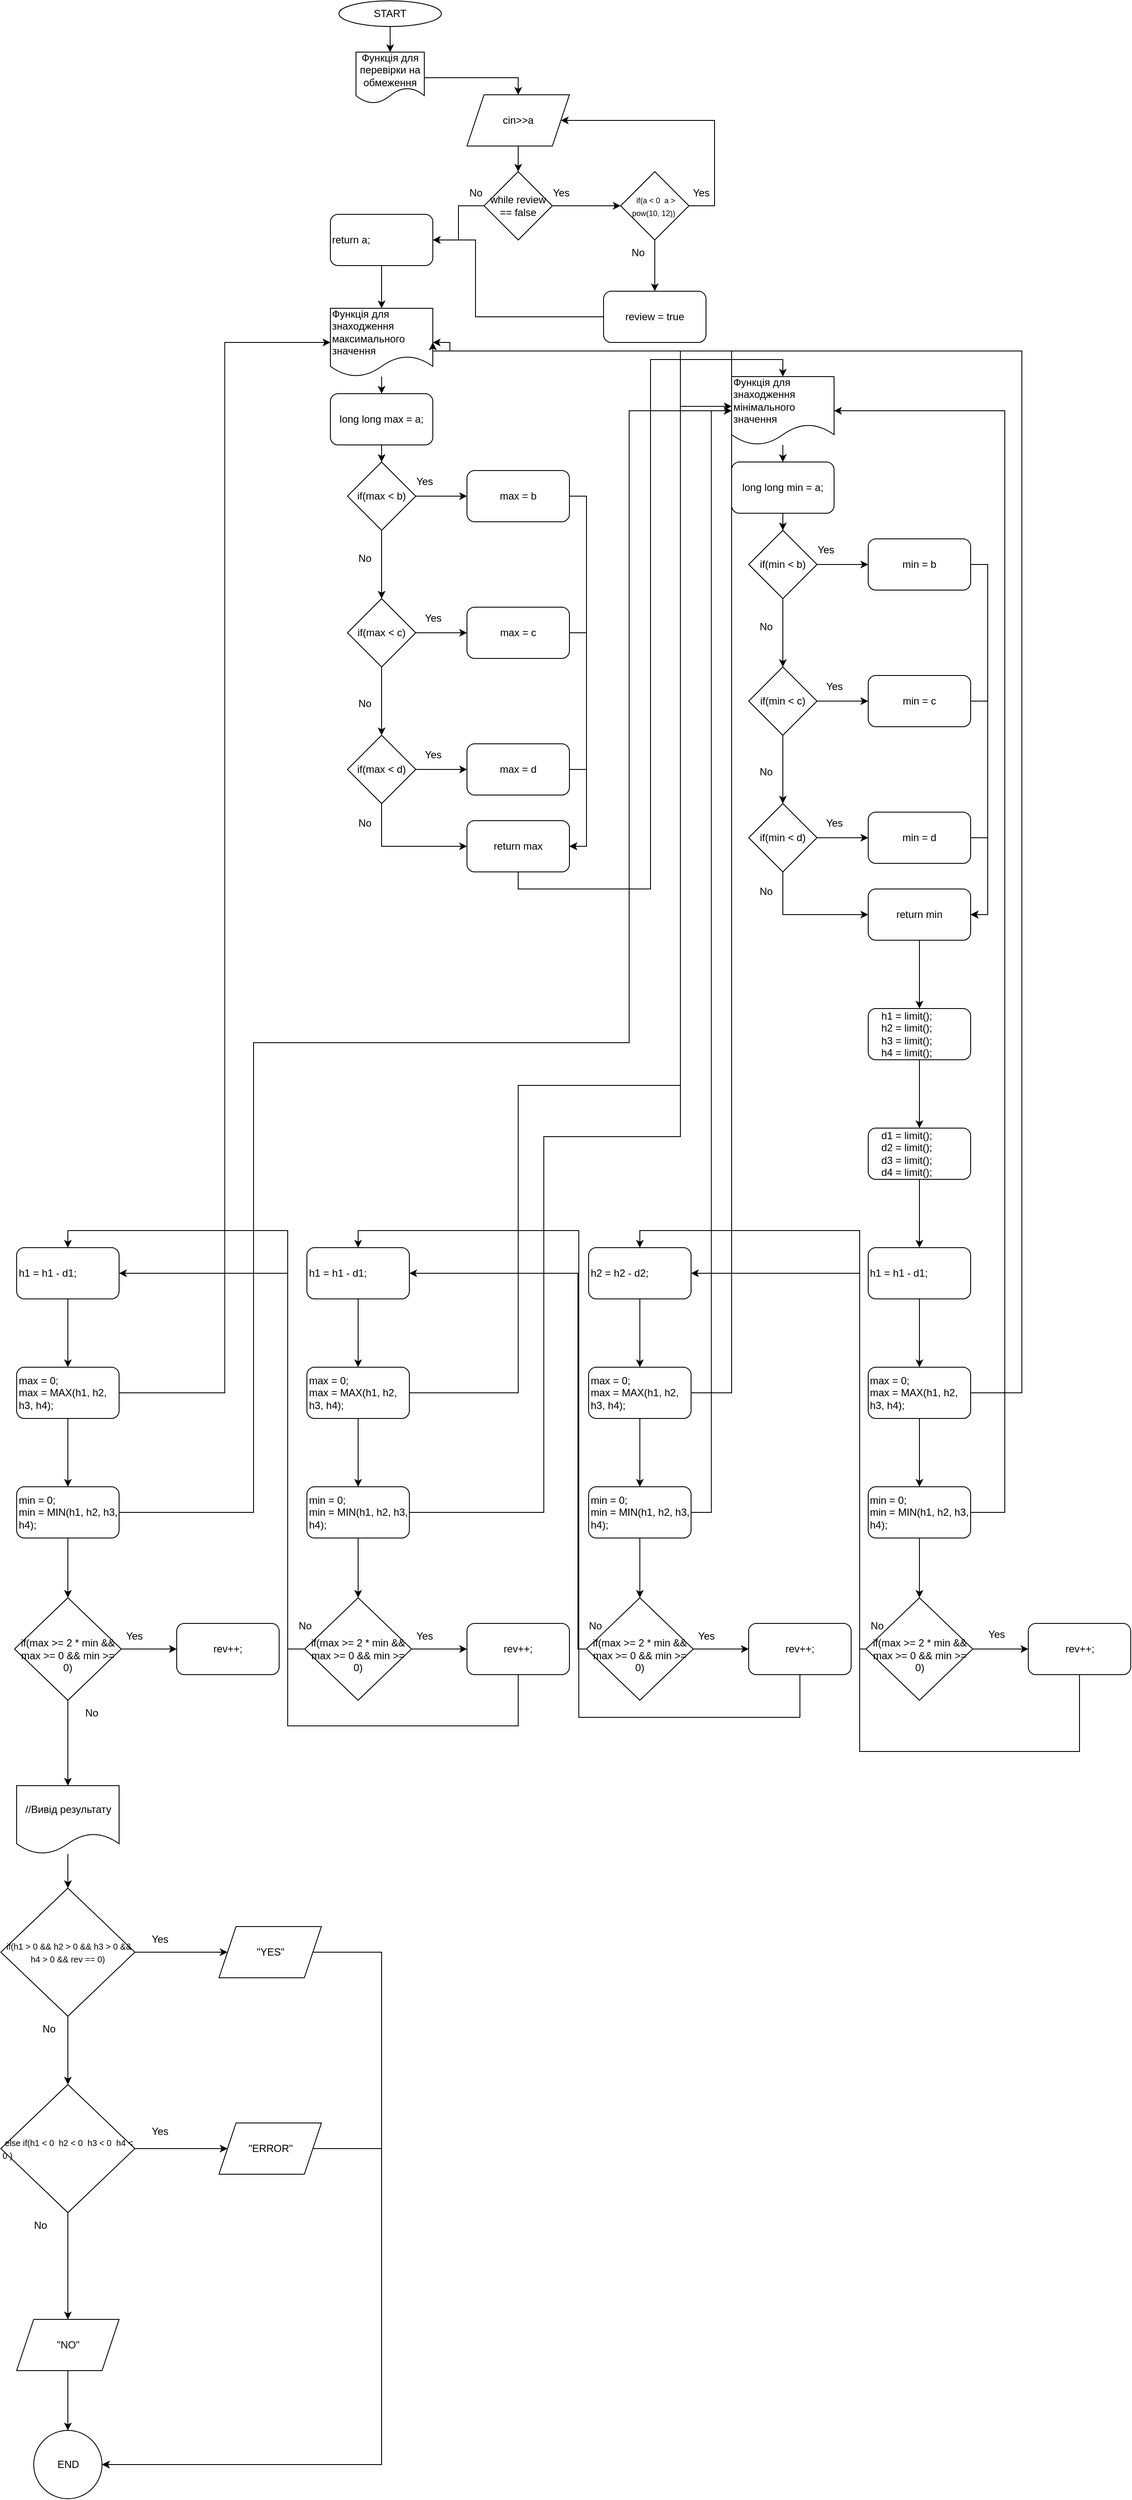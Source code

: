 <mxfile version="21.7.5" type="device">
  <diagram name="Сторінка-1" id="x9ryAGTy5Ypn6xUOGwTb">
    <mxGraphModel dx="6007" dy="3510" grid="1" gridSize="10" guides="1" tooltips="1" connect="1" arrows="1" fold="1" page="1" pageScale="1" pageWidth="827" pageHeight="1169" math="0" shadow="0">
      <root>
        <mxCell id="0" />
        <mxCell id="1" parent="0" />
        <mxCell id="j6avo99_GeEPQDbgzxfV-6" style="edgeStyle=orthogonalEdgeStyle;rounded=0;orthogonalLoop=1;jettySize=auto;html=1;entryX=0.5;entryY=0;entryDx=0;entryDy=0;" edge="1" parent="1" source="otlySmAWUqNw8j0jRBpg-2" target="j6avo99_GeEPQDbgzxfV-5">
          <mxGeometry relative="1" as="geometry" />
        </mxCell>
        <mxCell id="otlySmAWUqNw8j0jRBpg-2" value="START" style="ellipse;whiteSpace=wrap;html=1;" parent="1" vertex="1">
          <mxGeometry x="10" y="20" width="120" height="30" as="geometry" />
        </mxCell>
        <mxCell id="j6avo99_GeEPQDbgzxfV-21" style="edgeStyle=orthogonalEdgeStyle;rounded=0;orthogonalLoop=1;jettySize=auto;html=1;entryX=0.5;entryY=0;entryDx=0;entryDy=0;" edge="1" parent="1" source="j6avo99_GeEPQDbgzxfV-2" target="j6avo99_GeEPQDbgzxfV-14">
          <mxGeometry relative="1" as="geometry" />
        </mxCell>
        <mxCell id="j6avo99_GeEPQDbgzxfV-2" value="cin&amp;gt;&amp;gt;a" style="shape=parallelogram;perimeter=parallelogramPerimeter;whiteSpace=wrap;html=1;fixedSize=1;" vertex="1" parent="1">
          <mxGeometry x="160" y="130" width="120" height="60" as="geometry" />
        </mxCell>
        <mxCell id="j6avo99_GeEPQDbgzxfV-7" style="edgeStyle=orthogonalEdgeStyle;rounded=0;orthogonalLoop=1;jettySize=auto;html=1;entryX=0.5;entryY=0;entryDx=0;entryDy=0;" edge="1" parent="1" source="j6avo99_GeEPQDbgzxfV-5" target="j6avo99_GeEPQDbgzxfV-2">
          <mxGeometry relative="1" as="geometry" />
        </mxCell>
        <mxCell id="j6avo99_GeEPQDbgzxfV-5" value="Функція для перевірки на обмеження" style="shape=document;whiteSpace=wrap;html=1;boundedLbl=1;" vertex="1" parent="1">
          <mxGeometry x="30" y="80" width="80" height="60" as="geometry" />
        </mxCell>
        <mxCell id="j6avo99_GeEPQDbgzxfV-13" value="" style="edgeStyle=orthogonalEdgeStyle;rounded=0;orthogonalLoop=1;jettySize=auto;html=1;" edge="1" parent="1" source="j6avo99_GeEPQDbgzxfV-10" target="j6avo99_GeEPQDbgzxfV-12">
          <mxGeometry relative="1" as="geometry" />
        </mxCell>
        <mxCell id="j6avo99_GeEPQDbgzxfV-10" value="return a;" style="whiteSpace=wrap;html=1;align=left;rounded=1;" vertex="1" parent="1">
          <mxGeometry y="270" width="120" height="60" as="geometry" />
        </mxCell>
        <mxCell id="j6avo99_GeEPQDbgzxfV-32" style="edgeStyle=orthogonalEdgeStyle;rounded=0;orthogonalLoop=1;jettySize=auto;html=1;entryX=0.5;entryY=0;entryDx=0;entryDy=0;" edge="1" parent="1" source="j6avo99_GeEPQDbgzxfV-12">
          <mxGeometry relative="1" as="geometry">
            <mxPoint x="60.0" y="480" as="targetPoint" />
          </mxGeometry>
        </mxCell>
        <mxCell id="j6avo99_GeEPQDbgzxfV-12" value="Функція для знаходження максимального значення" style="shape=document;whiteSpace=wrap;html=1;boundedLbl=1;align=left;rounded=1;" vertex="1" parent="1">
          <mxGeometry y="380" width="120" height="80" as="geometry" />
        </mxCell>
        <mxCell id="j6avo99_GeEPQDbgzxfV-16" value="" style="edgeStyle=orthogonalEdgeStyle;rounded=0;orthogonalLoop=1;jettySize=auto;html=1;" edge="1" parent="1" source="j6avo99_GeEPQDbgzxfV-14" target="j6avo99_GeEPQDbgzxfV-15">
          <mxGeometry relative="1" as="geometry" />
        </mxCell>
        <mxCell id="j6avo99_GeEPQDbgzxfV-24" style="edgeStyle=orthogonalEdgeStyle;rounded=0;orthogonalLoop=1;jettySize=auto;html=1;entryX=1;entryY=0.5;entryDx=0;entryDy=0;" edge="1" parent="1" source="j6avo99_GeEPQDbgzxfV-14" target="j6avo99_GeEPQDbgzxfV-10">
          <mxGeometry relative="1" as="geometry" />
        </mxCell>
        <mxCell id="j6avo99_GeEPQDbgzxfV-14" value="while review == false" style="rhombus;whiteSpace=wrap;html=1;" vertex="1" parent="1">
          <mxGeometry x="180" y="220" width="80" height="80" as="geometry" />
        </mxCell>
        <mxCell id="j6avo99_GeEPQDbgzxfV-20" style="edgeStyle=orthogonalEdgeStyle;rounded=0;orthogonalLoop=1;jettySize=auto;html=1;entryX=1;entryY=0.5;entryDx=0;entryDy=0;" edge="1" parent="1" source="j6avo99_GeEPQDbgzxfV-15" target="j6avo99_GeEPQDbgzxfV-2">
          <mxGeometry relative="1" as="geometry">
            <Array as="points">
              <mxPoint x="450" y="260" />
              <mxPoint x="450" y="160" />
            </Array>
          </mxGeometry>
        </mxCell>
        <mxCell id="j6avo99_GeEPQDbgzxfV-23" value="" style="edgeStyle=orthogonalEdgeStyle;rounded=0;orthogonalLoop=1;jettySize=auto;html=1;" edge="1" parent="1" source="j6avo99_GeEPQDbgzxfV-15" target="j6avo99_GeEPQDbgzxfV-22">
          <mxGeometry relative="1" as="geometry" />
        </mxCell>
        <mxCell id="j6avo99_GeEPQDbgzxfV-15" value="&lt;font style=&quot;font-size: 9px;&quot;&gt;&amp;nbsp;if(a &amp;lt; 0&amp;nbsp; a &amp;gt; pow(10, 12))&amp;nbsp;&lt;/font&gt;" style="rhombus;whiteSpace=wrap;html=1;" vertex="1" parent="1">
          <mxGeometry x="340" y="220" width="80" height="80" as="geometry" />
        </mxCell>
        <mxCell id="j6avo99_GeEPQDbgzxfV-88" style="edgeStyle=orthogonalEdgeStyle;rounded=0;orthogonalLoop=1;jettySize=auto;html=1;entryX=1;entryY=0.5;entryDx=0;entryDy=0;" edge="1" parent="1" source="j6avo99_GeEPQDbgzxfV-22" target="j6avo99_GeEPQDbgzxfV-10">
          <mxGeometry relative="1" as="geometry">
            <Array as="points">
              <mxPoint x="170" y="390" />
              <mxPoint x="170" y="300" />
            </Array>
          </mxGeometry>
        </mxCell>
        <mxCell id="j6avo99_GeEPQDbgzxfV-22" value="review = true" style="rounded=1;whiteSpace=wrap;html=1;" vertex="1" parent="1">
          <mxGeometry x="320" y="360" width="120" height="60" as="geometry" />
        </mxCell>
        <mxCell id="j6avo99_GeEPQDbgzxfV-25" value="Yes&lt;br&gt;" style="text;html=1;align=center;verticalAlign=middle;resizable=0;points=[];autosize=1;strokeColor=none;fillColor=none;" vertex="1" parent="1">
          <mxGeometry x="250" y="230" width="40" height="30" as="geometry" />
        </mxCell>
        <mxCell id="j6avo99_GeEPQDbgzxfV-26" value="Yes" style="text;html=1;align=center;verticalAlign=middle;resizable=0;points=[];autosize=1;strokeColor=none;fillColor=none;" vertex="1" parent="1">
          <mxGeometry x="414" y="230" width="40" height="30" as="geometry" />
        </mxCell>
        <mxCell id="j6avo99_GeEPQDbgzxfV-27" value="No" style="text;html=1;align=center;verticalAlign=middle;resizable=0;points=[];autosize=1;strokeColor=none;fillColor=none;" vertex="1" parent="1">
          <mxGeometry x="150" y="230" width="40" height="30" as="geometry" />
        </mxCell>
        <mxCell id="j6avo99_GeEPQDbgzxfV-28" value="No" style="text;html=1;align=center;verticalAlign=middle;resizable=0;points=[];autosize=1;strokeColor=none;fillColor=none;" vertex="1" parent="1">
          <mxGeometry x="340" y="300" width="40" height="30" as="geometry" />
        </mxCell>
        <mxCell id="j6avo99_GeEPQDbgzxfV-35" value="" style="edgeStyle=orthogonalEdgeStyle;rounded=0;orthogonalLoop=1;jettySize=auto;html=1;" edge="1" parent="1" source="j6avo99_GeEPQDbgzxfV-33" target="j6avo99_GeEPQDbgzxfV-34">
          <mxGeometry relative="1" as="geometry" />
        </mxCell>
        <mxCell id="j6avo99_GeEPQDbgzxfV-33" value="long long max = a;" style="rounded=1;whiteSpace=wrap;html=1;" vertex="1" parent="1">
          <mxGeometry y="480" width="120" height="60" as="geometry" />
        </mxCell>
        <mxCell id="j6avo99_GeEPQDbgzxfV-37" value="" style="edgeStyle=orthogonalEdgeStyle;rounded=0;orthogonalLoop=1;jettySize=auto;html=1;" edge="1" parent="1" source="j6avo99_GeEPQDbgzxfV-34" target="j6avo99_GeEPQDbgzxfV-36">
          <mxGeometry relative="1" as="geometry" />
        </mxCell>
        <mxCell id="j6avo99_GeEPQDbgzxfV-40" value="" style="edgeStyle=orthogonalEdgeStyle;rounded=0;orthogonalLoop=1;jettySize=auto;html=1;" edge="1" parent="1" source="j6avo99_GeEPQDbgzxfV-34" target="j6avo99_GeEPQDbgzxfV-39">
          <mxGeometry relative="1" as="geometry" />
        </mxCell>
        <mxCell id="j6avo99_GeEPQDbgzxfV-34" value="if(max &amp;lt; b)" style="rhombus;whiteSpace=wrap;html=1;" vertex="1" parent="1">
          <mxGeometry x="20" y="560" width="80" height="80" as="geometry" />
        </mxCell>
        <mxCell id="j6avo99_GeEPQDbgzxfV-48" style="edgeStyle=orthogonalEdgeStyle;rounded=0;orthogonalLoop=1;jettySize=auto;html=1;entryX=1;entryY=0.5;entryDx=0;entryDy=0;" edge="1" parent="1" source="j6avo99_GeEPQDbgzxfV-36" target="j6avo99_GeEPQDbgzxfV-47">
          <mxGeometry relative="1" as="geometry">
            <Array as="points">
              <mxPoint x="300" y="600" />
              <mxPoint x="300" y="1010" />
            </Array>
          </mxGeometry>
        </mxCell>
        <mxCell id="j6avo99_GeEPQDbgzxfV-36" value="max = b" style="rounded=1;whiteSpace=wrap;html=1;" vertex="1" parent="1">
          <mxGeometry x="160" y="570" width="120" height="60" as="geometry" />
        </mxCell>
        <mxCell id="j6avo99_GeEPQDbgzxfV-38" value="Yes" style="text;html=1;align=center;verticalAlign=middle;resizable=0;points=[];autosize=1;strokeColor=none;fillColor=none;" vertex="1" parent="1">
          <mxGeometry x="90" y="568" width="40" height="30" as="geometry" />
        </mxCell>
        <mxCell id="j6avo99_GeEPQDbgzxfV-42" value="" style="edgeStyle=orthogonalEdgeStyle;rounded=0;orthogonalLoop=1;jettySize=auto;html=1;" edge="1" parent="1" source="j6avo99_GeEPQDbgzxfV-39" target="j6avo99_GeEPQDbgzxfV-41">
          <mxGeometry relative="1" as="geometry" />
        </mxCell>
        <mxCell id="j6avo99_GeEPQDbgzxfV-44" value="" style="edgeStyle=orthogonalEdgeStyle;rounded=0;orthogonalLoop=1;jettySize=auto;html=1;" edge="1" parent="1" source="j6avo99_GeEPQDbgzxfV-39" target="j6avo99_GeEPQDbgzxfV-43">
          <mxGeometry relative="1" as="geometry" />
        </mxCell>
        <mxCell id="j6avo99_GeEPQDbgzxfV-39" value="if(max &amp;lt; c)" style="rhombus;whiteSpace=wrap;html=1;" vertex="1" parent="1">
          <mxGeometry x="20" y="720" width="80" height="80" as="geometry" />
        </mxCell>
        <mxCell id="j6avo99_GeEPQDbgzxfV-50" style="edgeStyle=orthogonalEdgeStyle;rounded=0;orthogonalLoop=1;jettySize=auto;html=1;exitX=1;exitY=0.5;exitDx=0;exitDy=0;entryX=1;entryY=0.5;entryDx=0;entryDy=0;" edge="1" parent="1" source="j6avo99_GeEPQDbgzxfV-41" target="j6avo99_GeEPQDbgzxfV-47">
          <mxGeometry relative="1" as="geometry" />
        </mxCell>
        <mxCell id="j6avo99_GeEPQDbgzxfV-41" value="max = c" style="rounded=1;whiteSpace=wrap;html=1;" vertex="1" parent="1">
          <mxGeometry x="160" y="730" width="120" height="60" as="geometry" />
        </mxCell>
        <mxCell id="j6avo99_GeEPQDbgzxfV-46" value="" style="edgeStyle=orthogonalEdgeStyle;rounded=0;orthogonalLoop=1;jettySize=auto;html=1;" edge="1" parent="1" source="j6avo99_GeEPQDbgzxfV-43" target="j6avo99_GeEPQDbgzxfV-45">
          <mxGeometry relative="1" as="geometry" />
        </mxCell>
        <mxCell id="j6avo99_GeEPQDbgzxfV-53" style="edgeStyle=orthogonalEdgeStyle;rounded=0;orthogonalLoop=1;jettySize=auto;html=1;entryX=0;entryY=0.5;entryDx=0;entryDy=0;" edge="1" parent="1" source="j6avo99_GeEPQDbgzxfV-43" target="j6avo99_GeEPQDbgzxfV-47">
          <mxGeometry relative="1" as="geometry">
            <Array as="points">
              <mxPoint x="60" y="1010" />
            </Array>
          </mxGeometry>
        </mxCell>
        <mxCell id="j6avo99_GeEPQDbgzxfV-43" value="if(max &amp;lt; d)" style="rhombus;whiteSpace=wrap;html=1;" vertex="1" parent="1">
          <mxGeometry x="20" y="880" width="80" height="80" as="geometry" />
        </mxCell>
        <mxCell id="j6avo99_GeEPQDbgzxfV-52" style="edgeStyle=orthogonalEdgeStyle;rounded=0;orthogonalLoop=1;jettySize=auto;html=1;exitX=1;exitY=0.5;exitDx=0;exitDy=0;entryX=1;entryY=0.5;entryDx=0;entryDy=0;" edge="1" parent="1" source="j6avo99_GeEPQDbgzxfV-45" target="j6avo99_GeEPQDbgzxfV-47">
          <mxGeometry relative="1" as="geometry" />
        </mxCell>
        <mxCell id="j6avo99_GeEPQDbgzxfV-45" value="max = d" style="rounded=1;whiteSpace=wrap;html=1;" vertex="1" parent="1">
          <mxGeometry x="160" y="890" width="120" height="60" as="geometry" />
        </mxCell>
        <mxCell id="j6avo99_GeEPQDbgzxfV-87" style="edgeStyle=orthogonalEdgeStyle;rounded=0;orthogonalLoop=1;jettySize=auto;html=1;exitX=0.5;exitY=1;exitDx=0;exitDy=0;entryX=0.5;entryY=0;entryDx=0;entryDy=0;" edge="1" parent="1" source="j6avo99_GeEPQDbgzxfV-47" target="j6avo99_GeEPQDbgzxfV-62">
          <mxGeometry relative="1" as="geometry" />
        </mxCell>
        <mxCell id="j6avo99_GeEPQDbgzxfV-47" value="return max" style="rounded=1;whiteSpace=wrap;html=1;" vertex="1" parent="1">
          <mxGeometry x="160" y="980" width="120" height="60" as="geometry" />
        </mxCell>
        <mxCell id="j6avo99_GeEPQDbgzxfV-54" value="Yes" style="text;html=1;align=center;verticalAlign=middle;resizable=0;points=[];autosize=1;strokeColor=none;fillColor=none;" vertex="1" parent="1">
          <mxGeometry x="100" y="728" width="40" height="30" as="geometry" />
        </mxCell>
        <mxCell id="j6avo99_GeEPQDbgzxfV-55" value="No" style="text;html=1;align=center;verticalAlign=middle;resizable=0;points=[];autosize=1;strokeColor=none;fillColor=none;" vertex="1" parent="1">
          <mxGeometry x="20" y="658" width="40" height="30" as="geometry" />
        </mxCell>
        <mxCell id="j6avo99_GeEPQDbgzxfV-56" value="No" style="text;html=1;align=center;verticalAlign=middle;resizable=0;points=[];autosize=1;strokeColor=none;fillColor=none;" vertex="1" parent="1">
          <mxGeometry x="20" y="828" width="40" height="30" as="geometry" />
        </mxCell>
        <mxCell id="j6avo99_GeEPQDbgzxfV-57" value="Yes" style="text;html=1;align=center;verticalAlign=middle;resizable=0;points=[];autosize=1;strokeColor=none;fillColor=none;" vertex="1" parent="1">
          <mxGeometry x="100" y="888" width="40" height="30" as="geometry" />
        </mxCell>
        <mxCell id="j6avo99_GeEPQDbgzxfV-58" value="No" style="text;html=1;align=center;verticalAlign=middle;resizable=0;points=[];autosize=1;strokeColor=none;fillColor=none;" vertex="1" parent="1">
          <mxGeometry x="20" y="968" width="40" height="30" as="geometry" />
        </mxCell>
        <mxCell id="j6avo99_GeEPQDbgzxfV-61" style="edgeStyle=orthogonalEdgeStyle;rounded=0;orthogonalLoop=1;jettySize=auto;html=1;entryX=0.5;entryY=0;entryDx=0;entryDy=0;" edge="1" parent="1" source="j6avo99_GeEPQDbgzxfV-62">
          <mxGeometry relative="1" as="geometry">
            <mxPoint x="530.0" y="560" as="targetPoint" />
          </mxGeometry>
        </mxCell>
        <mxCell id="j6avo99_GeEPQDbgzxfV-62" value="Функція для знаходження мінімального значення" style="shape=document;whiteSpace=wrap;html=1;boundedLbl=1;align=left;rounded=1;" vertex="1" parent="1">
          <mxGeometry x="470" y="460" width="120" height="80" as="geometry" />
        </mxCell>
        <mxCell id="j6avo99_GeEPQDbgzxfV-63" value="" style="edgeStyle=orthogonalEdgeStyle;rounded=0;orthogonalLoop=1;jettySize=auto;html=1;" edge="1" parent="1" source="j6avo99_GeEPQDbgzxfV-64" target="j6avo99_GeEPQDbgzxfV-67">
          <mxGeometry relative="1" as="geometry" />
        </mxCell>
        <mxCell id="j6avo99_GeEPQDbgzxfV-64" value="long long min = a;" style="rounded=1;whiteSpace=wrap;html=1;" vertex="1" parent="1">
          <mxGeometry x="470" y="560" width="120" height="60" as="geometry" />
        </mxCell>
        <mxCell id="j6avo99_GeEPQDbgzxfV-65" value="" style="edgeStyle=orthogonalEdgeStyle;rounded=0;orthogonalLoop=1;jettySize=auto;html=1;" edge="1" parent="1" source="j6avo99_GeEPQDbgzxfV-67" target="j6avo99_GeEPQDbgzxfV-69">
          <mxGeometry relative="1" as="geometry" />
        </mxCell>
        <mxCell id="j6avo99_GeEPQDbgzxfV-66" value="" style="edgeStyle=orthogonalEdgeStyle;rounded=0;orthogonalLoop=1;jettySize=auto;html=1;" edge="1" parent="1" source="j6avo99_GeEPQDbgzxfV-67" target="j6avo99_GeEPQDbgzxfV-73">
          <mxGeometry relative="1" as="geometry" />
        </mxCell>
        <mxCell id="j6avo99_GeEPQDbgzxfV-67" value="if(min &amp;lt; b)" style="rhombus;whiteSpace=wrap;html=1;" vertex="1" parent="1">
          <mxGeometry x="490" y="640" width="80" height="80" as="geometry" />
        </mxCell>
        <mxCell id="j6avo99_GeEPQDbgzxfV-68" style="edgeStyle=orthogonalEdgeStyle;rounded=0;orthogonalLoop=1;jettySize=auto;html=1;entryX=1;entryY=0.5;entryDx=0;entryDy=0;" edge="1" parent="1" source="j6avo99_GeEPQDbgzxfV-69" target="j6avo99_GeEPQDbgzxfV-81">
          <mxGeometry relative="1" as="geometry">
            <Array as="points">
              <mxPoint x="770" y="680" />
              <mxPoint x="770" y="1090" />
            </Array>
          </mxGeometry>
        </mxCell>
        <mxCell id="j6avo99_GeEPQDbgzxfV-69" value="min = b" style="rounded=1;whiteSpace=wrap;html=1;" vertex="1" parent="1">
          <mxGeometry x="630" y="650" width="120" height="60" as="geometry" />
        </mxCell>
        <mxCell id="j6avo99_GeEPQDbgzxfV-70" value="Yes" style="text;html=1;align=center;verticalAlign=middle;resizable=0;points=[];autosize=1;strokeColor=none;fillColor=none;" vertex="1" parent="1">
          <mxGeometry x="560" y="648" width="40" height="30" as="geometry" />
        </mxCell>
        <mxCell id="j6avo99_GeEPQDbgzxfV-71" value="" style="edgeStyle=orthogonalEdgeStyle;rounded=0;orthogonalLoop=1;jettySize=auto;html=1;" edge="1" parent="1" source="j6avo99_GeEPQDbgzxfV-73" target="j6avo99_GeEPQDbgzxfV-75">
          <mxGeometry relative="1" as="geometry" />
        </mxCell>
        <mxCell id="j6avo99_GeEPQDbgzxfV-72" value="" style="edgeStyle=orthogonalEdgeStyle;rounded=0;orthogonalLoop=1;jettySize=auto;html=1;" edge="1" parent="1" source="j6avo99_GeEPQDbgzxfV-73" target="j6avo99_GeEPQDbgzxfV-78">
          <mxGeometry relative="1" as="geometry" />
        </mxCell>
        <mxCell id="j6avo99_GeEPQDbgzxfV-73" value="if(min &amp;lt; c)" style="rhombus;whiteSpace=wrap;html=1;" vertex="1" parent="1">
          <mxGeometry x="490" y="800" width="80" height="80" as="geometry" />
        </mxCell>
        <mxCell id="j6avo99_GeEPQDbgzxfV-74" style="edgeStyle=orthogonalEdgeStyle;rounded=0;orthogonalLoop=1;jettySize=auto;html=1;exitX=1;exitY=0.5;exitDx=0;exitDy=0;entryX=1;entryY=0.5;entryDx=0;entryDy=0;" edge="1" parent="1" source="j6avo99_GeEPQDbgzxfV-75" target="j6avo99_GeEPQDbgzxfV-81">
          <mxGeometry relative="1" as="geometry" />
        </mxCell>
        <mxCell id="j6avo99_GeEPQDbgzxfV-75" value="min = c" style="rounded=1;whiteSpace=wrap;html=1;" vertex="1" parent="1">
          <mxGeometry x="630" y="810" width="120" height="60" as="geometry" />
        </mxCell>
        <mxCell id="j6avo99_GeEPQDbgzxfV-76" value="" style="edgeStyle=orthogonalEdgeStyle;rounded=0;orthogonalLoop=1;jettySize=auto;html=1;" edge="1" parent="1" source="j6avo99_GeEPQDbgzxfV-78" target="j6avo99_GeEPQDbgzxfV-80">
          <mxGeometry relative="1" as="geometry" />
        </mxCell>
        <mxCell id="j6avo99_GeEPQDbgzxfV-77" style="edgeStyle=orthogonalEdgeStyle;rounded=0;orthogonalLoop=1;jettySize=auto;html=1;entryX=0;entryY=0.5;entryDx=0;entryDy=0;" edge="1" parent="1" source="j6avo99_GeEPQDbgzxfV-78" target="j6avo99_GeEPQDbgzxfV-81">
          <mxGeometry relative="1" as="geometry">
            <Array as="points">
              <mxPoint x="530" y="1090" />
            </Array>
          </mxGeometry>
        </mxCell>
        <mxCell id="j6avo99_GeEPQDbgzxfV-78" value="if(min &amp;lt; d)" style="rhombus;whiteSpace=wrap;html=1;" vertex="1" parent="1">
          <mxGeometry x="490" y="960" width="80" height="80" as="geometry" />
        </mxCell>
        <mxCell id="j6avo99_GeEPQDbgzxfV-79" style="edgeStyle=orthogonalEdgeStyle;rounded=0;orthogonalLoop=1;jettySize=auto;html=1;exitX=1;exitY=0.5;exitDx=0;exitDy=0;entryX=1;entryY=0.5;entryDx=0;entryDy=0;" edge="1" parent="1" source="j6avo99_GeEPQDbgzxfV-80" target="j6avo99_GeEPQDbgzxfV-81">
          <mxGeometry relative="1" as="geometry" />
        </mxCell>
        <mxCell id="j6avo99_GeEPQDbgzxfV-80" value="min = d" style="rounded=1;whiteSpace=wrap;html=1;" vertex="1" parent="1">
          <mxGeometry x="630" y="970" width="120" height="60" as="geometry" />
        </mxCell>
        <mxCell id="j6avo99_GeEPQDbgzxfV-90" value="" style="edgeStyle=orthogonalEdgeStyle;rounded=0;orthogonalLoop=1;jettySize=auto;html=1;" edge="1" parent="1" source="j6avo99_GeEPQDbgzxfV-81" target="j6avo99_GeEPQDbgzxfV-89">
          <mxGeometry relative="1" as="geometry" />
        </mxCell>
        <mxCell id="j6avo99_GeEPQDbgzxfV-81" value="return min" style="rounded=1;whiteSpace=wrap;html=1;" vertex="1" parent="1">
          <mxGeometry x="630" y="1060" width="120" height="60" as="geometry" />
        </mxCell>
        <mxCell id="j6avo99_GeEPQDbgzxfV-82" value="Yes" style="text;html=1;align=center;verticalAlign=middle;resizable=0;points=[];autosize=1;strokeColor=none;fillColor=none;" vertex="1" parent="1">
          <mxGeometry x="570" y="808" width="40" height="30" as="geometry" />
        </mxCell>
        <mxCell id="j6avo99_GeEPQDbgzxfV-83" value="No" style="text;html=1;align=center;verticalAlign=middle;resizable=0;points=[];autosize=1;strokeColor=none;fillColor=none;" vertex="1" parent="1">
          <mxGeometry x="490" y="738" width="40" height="30" as="geometry" />
        </mxCell>
        <mxCell id="j6avo99_GeEPQDbgzxfV-84" value="No" style="text;html=1;align=center;verticalAlign=middle;resizable=0;points=[];autosize=1;strokeColor=none;fillColor=none;" vertex="1" parent="1">
          <mxGeometry x="490" y="908" width="40" height="30" as="geometry" />
        </mxCell>
        <mxCell id="j6avo99_GeEPQDbgzxfV-85" value="Yes" style="text;html=1;align=center;verticalAlign=middle;resizable=0;points=[];autosize=1;strokeColor=none;fillColor=none;" vertex="1" parent="1">
          <mxGeometry x="570" y="968" width="40" height="30" as="geometry" />
        </mxCell>
        <mxCell id="j6avo99_GeEPQDbgzxfV-86" value="No" style="text;html=1;align=center;verticalAlign=middle;resizable=0;points=[];autosize=1;strokeColor=none;fillColor=none;" vertex="1" parent="1">
          <mxGeometry x="490" y="1048" width="40" height="30" as="geometry" />
        </mxCell>
        <mxCell id="j6avo99_GeEPQDbgzxfV-92" value="" style="edgeStyle=orthogonalEdgeStyle;rounded=0;orthogonalLoop=1;jettySize=auto;html=1;" edge="1" parent="1" source="j6avo99_GeEPQDbgzxfV-89" target="j6avo99_GeEPQDbgzxfV-91">
          <mxGeometry relative="1" as="geometry" />
        </mxCell>
        <mxCell id="j6avo99_GeEPQDbgzxfV-89" value="&amp;nbsp; &amp;nbsp; h1 = limit();&lt;br&gt;&amp;nbsp; &amp;nbsp; h2 = limit();&lt;br&gt;&amp;nbsp; &amp;nbsp; h3 = limit();&lt;br&gt;&amp;nbsp; &amp;nbsp; h4 = limit();" style="whiteSpace=wrap;html=1;rounded=1;align=left;" vertex="1" parent="1">
          <mxGeometry x="630" y="1200" width="120" height="60" as="geometry" />
        </mxCell>
        <mxCell id="j6avo99_GeEPQDbgzxfV-94" value="" style="edgeStyle=orthogonalEdgeStyle;rounded=0;orthogonalLoop=1;jettySize=auto;html=1;" edge="1" parent="1" source="j6avo99_GeEPQDbgzxfV-91" target="j6avo99_GeEPQDbgzxfV-93">
          <mxGeometry relative="1" as="geometry" />
        </mxCell>
        <mxCell id="j6avo99_GeEPQDbgzxfV-91" value="&amp;nbsp; &amp;nbsp; d1 = limit();&lt;br&gt;&amp;nbsp; &amp;nbsp; d2 = limit();&lt;br&gt;&amp;nbsp; &amp;nbsp; d3 = limit();&lt;br&gt;&amp;nbsp; &amp;nbsp; d4 = limit();" style="whiteSpace=wrap;html=1;align=left;rounded=1;" vertex="1" parent="1">
          <mxGeometry x="630" y="1340" width="120" height="60" as="geometry" />
        </mxCell>
        <mxCell id="j6avo99_GeEPQDbgzxfV-96" value="" style="edgeStyle=orthogonalEdgeStyle;rounded=0;orthogonalLoop=1;jettySize=auto;html=1;" edge="1" parent="1" source="j6avo99_GeEPQDbgzxfV-93" target="j6avo99_GeEPQDbgzxfV-95">
          <mxGeometry relative="1" as="geometry" />
        </mxCell>
        <mxCell id="j6avo99_GeEPQDbgzxfV-93" value="h1 = h1 - d1;" style="whiteSpace=wrap;html=1;align=left;rounded=1;" vertex="1" parent="1">
          <mxGeometry x="630" y="1480" width="120" height="60" as="geometry" />
        </mxCell>
        <mxCell id="j6avo99_GeEPQDbgzxfV-97" style="edgeStyle=orthogonalEdgeStyle;rounded=0;orthogonalLoop=1;jettySize=auto;html=1;entryX=1;entryY=0.5;entryDx=0;entryDy=0;" edge="1" parent="1" source="j6avo99_GeEPQDbgzxfV-95" target="j6avo99_GeEPQDbgzxfV-12">
          <mxGeometry relative="1" as="geometry">
            <Array as="points">
              <mxPoint x="810" y="1650" />
              <mxPoint x="810" y="430" />
              <mxPoint x="140" y="430" />
              <mxPoint x="140" y="420" />
            </Array>
          </mxGeometry>
        </mxCell>
        <mxCell id="j6avo99_GeEPQDbgzxfV-99" value="" style="edgeStyle=orthogonalEdgeStyle;rounded=0;orthogonalLoop=1;jettySize=auto;html=1;" edge="1" parent="1" source="j6avo99_GeEPQDbgzxfV-95" target="j6avo99_GeEPQDbgzxfV-98">
          <mxGeometry relative="1" as="geometry" />
        </mxCell>
        <mxCell id="j6avo99_GeEPQDbgzxfV-95" value="max = 0;&lt;br&gt;max = MAX(h1, h2, h3, h4);" style="whiteSpace=wrap;html=1;align=left;rounded=1;" vertex="1" parent="1">
          <mxGeometry x="630" y="1620" width="120" height="60" as="geometry" />
        </mxCell>
        <mxCell id="j6avo99_GeEPQDbgzxfV-101" style="edgeStyle=orthogonalEdgeStyle;rounded=0;orthogonalLoop=1;jettySize=auto;html=1;exitX=1;exitY=0.5;exitDx=0;exitDy=0;entryX=1;entryY=0.5;entryDx=0;entryDy=0;" edge="1" parent="1" source="j6avo99_GeEPQDbgzxfV-98" target="j6avo99_GeEPQDbgzxfV-62">
          <mxGeometry relative="1" as="geometry">
            <Array as="points">
              <mxPoint x="790" y="1790" />
              <mxPoint x="790" y="500" />
            </Array>
          </mxGeometry>
        </mxCell>
        <mxCell id="j6avo99_GeEPQDbgzxfV-129" value="" style="edgeStyle=orthogonalEdgeStyle;rounded=0;orthogonalLoop=1;jettySize=auto;html=1;" edge="1" parent="1" source="j6avo99_GeEPQDbgzxfV-98">
          <mxGeometry relative="1" as="geometry">
            <mxPoint x="690" y="1890" as="targetPoint" />
          </mxGeometry>
        </mxCell>
        <mxCell id="j6avo99_GeEPQDbgzxfV-98" value="min = 0;&lt;br&gt;min = MIN(h1, h2, h3, h4);" style="whiteSpace=wrap;html=1;align=left;rounded=1;" vertex="1" parent="1">
          <mxGeometry x="630" y="1760" width="120" height="60" as="geometry" />
        </mxCell>
        <mxCell id="j6avo99_GeEPQDbgzxfV-132" value="" style="edgeStyle=orthogonalEdgeStyle;rounded=0;orthogonalLoop=1;jettySize=auto;html=1;" edge="1" parent="1" source="j6avo99_GeEPQDbgzxfV-130" target="j6avo99_GeEPQDbgzxfV-131">
          <mxGeometry relative="1" as="geometry" />
        </mxCell>
        <mxCell id="j6avo99_GeEPQDbgzxfV-161" style="edgeStyle=orthogonalEdgeStyle;rounded=0;orthogonalLoop=1;jettySize=auto;html=1;entryX=1;entryY=0.5;entryDx=0;entryDy=0;" edge="1" parent="1" source="j6avo99_GeEPQDbgzxfV-130" target="j6avo99_GeEPQDbgzxfV-134">
          <mxGeometry relative="1" as="geometry">
            <Array as="points">
              <mxPoint x="620" y="1950" />
              <mxPoint x="620" y="1510" />
            </Array>
          </mxGeometry>
        </mxCell>
        <mxCell id="j6avo99_GeEPQDbgzxfV-130" value="&lt;font style=&quot;font-size: 12px;&quot;&gt;&lt;br&gt;if(max &amp;gt;= 2 * min &amp;amp;&amp;amp; max &amp;gt;= 0 &amp;amp;&amp;amp; min &amp;gt;= 0)&lt;/font&gt;" style="rhombus;whiteSpace=wrap;html=1;align=center;" vertex="1" parent="1">
          <mxGeometry x="627.5" y="1890" width="125" height="120" as="geometry" />
        </mxCell>
        <mxCell id="j6avo99_GeEPQDbgzxfV-160" style="edgeStyle=orthogonalEdgeStyle;rounded=0;orthogonalLoop=1;jettySize=auto;html=1;entryX=0.5;entryY=0;entryDx=0;entryDy=0;" edge="1" parent="1" source="j6avo99_GeEPQDbgzxfV-131" target="j6avo99_GeEPQDbgzxfV-134">
          <mxGeometry relative="1" as="geometry">
            <mxPoint x="877.5" y="2090" as="targetPoint" />
            <Array as="points">
              <mxPoint x="877" y="2070" />
              <mxPoint x="620" y="2070" />
              <mxPoint x="620" y="1460" />
              <mxPoint x="362" y="1460" />
            </Array>
          </mxGeometry>
        </mxCell>
        <mxCell id="j6avo99_GeEPQDbgzxfV-131" value="rev++;" style="rounded=1;whiteSpace=wrap;html=1;" vertex="1" parent="1">
          <mxGeometry x="817.5" y="1920" width="120" height="60" as="geometry" />
        </mxCell>
        <mxCell id="j6avo99_GeEPQDbgzxfV-133" value="" style="edgeStyle=orthogonalEdgeStyle;rounded=0;orthogonalLoop=1;jettySize=auto;html=1;" edge="1" parent="1" source="j6avo99_GeEPQDbgzxfV-134" target="j6avo99_GeEPQDbgzxfV-136">
          <mxGeometry relative="1" as="geometry" />
        </mxCell>
        <mxCell id="j6avo99_GeEPQDbgzxfV-134" value="h2 = h2 - d2;" style="whiteSpace=wrap;html=1;align=left;rounded=1;" vertex="1" parent="1">
          <mxGeometry x="302.5" y="1480" width="120" height="60" as="geometry" />
        </mxCell>
        <mxCell id="j6avo99_GeEPQDbgzxfV-135" value="" style="edgeStyle=orthogonalEdgeStyle;rounded=0;orthogonalLoop=1;jettySize=auto;html=1;" edge="1" parent="1" source="j6avo99_GeEPQDbgzxfV-136" target="j6avo99_GeEPQDbgzxfV-138">
          <mxGeometry relative="1" as="geometry" />
        </mxCell>
        <mxCell id="j6avo99_GeEPQDbgzxfV-166" style="edgeStyle=orthogonalEdgeStyle;rounded=0;orthogonalLoop=1;jettySize=auto;html=1;entryX=1;entryY=0.5;entryDx=0;entryDy=0;" edge="1" parent="1" source="j6avo99_GeEPQDbgzxfV-136" target="j6avo99_GeEPQDbgzxfV-12">
          <mxGeometry relative="1" as="geometry">
            <Array as="points">
              <mxPoint x="470" y="1650" />
              <mxPoint x="470" y="430" />
              <mxPoint x="120" y="430" />
            </Array>
          </mxGeometry>
        </mxCell>
        <mxCell id="j6avo99_GeEPQDbgzxfV-136" value="max = 0;&lt;br&gt;max = MAX(h1, h2, h3, h4);" style="whiteSpace=wrap;html=1;align=left;rounded=1;" vertex="1" parent="1">
          <mxGeometry x="302.5" y="1620" width="120" height="60" as="geometry" />
        </mxCell>
        <mxCell id="j6avo99_GeEPQDbgzxfV-137" value="" style="edgeStyle=orthogonalEdgeStyle;rounded=0;orthogonalLoop=1;jettySize=auto;html=1;" edge="1" parent="1" source="j6avo99_GeEPQDbgzxfV-138">
          <mxGeometry relative="1" as="geometry">
            <mxPoint x="362.5" y="1890" as="targetPoint" />
          </mxGeometry>
        </mxCell>
        <mxCell id="j6avo99_GeEPQDbgzxfV-167" style="edgeStyle=orthogonalEdgeStyle;rounded=0;orthogonalLoop=1;jettySize=auto;html=1;entryX=0;entryY=0.5;entryDx=0;entryDy=0;" edge="1" parent="1" source="j6avo99_GeEPQDbgzxfV-138" target="j6avo99_GeEPQDbgzxfV-62">
          <mxGeometry relative="1" as="geometry" />
        </mxCell>
        <mxCell id="j6avo99_GeEPQDbgzxfV-138" value="min = 0;&lt;br&gt;min = MIN(h1, h2, h3, h4);" style="whiteSpace=wrap;html=1;align=left;rounded=1;" vertex="1" parent="1">
          <mxGeometry x="302.5" y="1760" width="120" height="60" as="geometry" />
        </mxCell>
        <mxCell id="j6avo99_GeEPQDbgzxfV-139" value="" style="edgeStyle=orthogonalEdgeStyle;rounded=0;orthogonalLoop=1;jettySize=auto;html=1;" edge="1" parent="1" source="j6avo99_GeEPQDbgzxfV-140" target="j6avo99_GeEPQDbgzxfV-141">
          <mxGeometry relative="1" as="geometry" />
        </mxCell>
        <mxCell id="j6avo99_GeEPQDbgzxfV-163" style="edgeStyle=orthogonalEdgeStyle;rounded=0;orthogonalLoop=1;jettySize=auto;html=1;exitX=0;exitY=0.5;exitDx=0;exitDy=0;entryX=1;entryY=0.5;entryDx=0;entryDy=0;" edge="1" parent="1" source="j6avo99_GeEPQDbgzxfV-140" target="j6avo99_GeEPQDbgzxfV-143">
          <mxGeometry relative="1" as="geometry">
            <Array as="points">
              <mxPoint x="290" y="1950" />
              <mxPoint x="290" y="1510" />
            </Array>
          </mxGeometry>
        </mxCell>
        <mxCell id="j6avo99_GeEPQDbgzxfV-140" value="&lt;font style=&quot;font-size: 12px;&quot;&gt;&lt;br&gt;if(max &amp;gt;= 2 * min &amp;amp;&amp;amp; max &amp;gt;= 0 &amp;amp;&amp;amp; min &amp;gt;= 0)&lt;/font&gt;" style="rhombus;whiteSpace=wrap;html=1;align=center;" vertex="1" parent="1">
          <mxGeometry x="300" y="1890" width="125" height="120" as="geometry" />
        </mxCell>
        <mxCell id="j6avo99_GeEPQDbgzxfV-162" style="edgeStyle=orthogonalEdgeStyle;rounded=0;orthogonalLoop=1;jettySize=auto;html=1;entryX=0.5;entryY=0;entryDx=0;entryDy=0;" edge="1" parent="1" source="j6avo99_GeEPQDbgzxfV-141" target="j6avo99_GeEPQDbgzxfV-143">
          <mxGeometry relative="1" as="geometry">
            <Array as="points">
              <mxPoint x="550" y="2030" />
              <mxPoint x="291" y="2030" />
              <mxPoint x="291" y="1460" />
              <mxPoint x="32" y="1460" />
            </Array>
          </mxGeometry>
        </mxCell>
        <mxCell id="j6avo99_GeEPQDbgzxfV-141" value="rev++;" style="rounded=1;whiteSpace=wrap;html=1;" vertex="1" parent="1">
          <mxGeometry x="490" y="1920" width="120" height="60" as="geometry" />
        </mxCell>
        <mxCell id="j6avo99_GeEPQDbgzxfV-142" value="" style="edgeStyle=orthogonalEdgeStyle;rounded=0;orthogonalLoop=1;jettySize=auto;html=1;" edge="1" parent="1" source="j6avo99_GeEPQDbgzxfV-143" target="j6avo99_GeEPQDbgzxfV-145">
          <mxGeometry relative="1" as="geometry" />
        </mxCell>
        <mxCell id="j6avo99_GeEPQDbgzxfV-143" value="h1 = h1 - d1;" style="whiteSpace=wrap;html=1;align=left;rounded=1;" vertex="1" parent="1">
          <mxGeometry x="-27.5" y="1480" width="120" height="60" as="geometry" />
        </mxCell>
        <mxCell id="j6avo99_GeEPQDbgzxfV-144" value="" style="edgeStyle=orthogonalEdgeStyle;rounded=0;orthogonalLoop=1;jettySize=auto;html=1;" edge="1" parent="1" source="j6avo99_GeEPQDbgzxfV-145" target="j6avo99_GeEPQDbgzxfV-147">
          <mxGeometry relative="1" as="geometry" />
        </mxCell>
        <mxCell id="j6avo99_GeEPQDbgzxfV-168" style="edgeStyle=orthogonalEdgeStyle;rounded=0;orthogonalLoop=1;jettySize=auto;html=1;exitX=1;exitY=0.5;exitDx=0;exitDy=0;entryX=1;entryY=0.5;entryDx=0;entryDy=0;" edge="1" parent="1" source="j6avo99_GeEPQDbgzxfV-145" target="j6avo99_GeEPQDbgzxfV-12">
          <mxGeometry relative="1" as="geometry">
            <Array as="points">
              <mxPoint x="220" y="1650" />
              <mxPoint x="220" y="1290" />
              <mxPoint x="410" y="1290" />
              <mxPoint x="410" y="430" />
              <mxPoint x="120" y="430" />
            </Array>
          </mxGeometry>
        </mxCell>
        <mxCell id="j6avo99_GeEPQDbgzxfV-145" value="max = 0;&lt;br&gt;max = MAX(h1, h2, h3, h4);" style="whiteSpace=wrap;html=1;align=left;rounded=1;" vertex="1" parent="1">
          <mxGeometry x="-27.5" y="1620" width="120" height="60" as="geometry" />
        </mxCell>
        <mxCell id="j6avo99_GeEPQDbgzxfV-146" value="" style="edgeStyle=orthogonalEdgeStyle;rounded=0;orthogonalLoop=1;jettySize=auto;html=1;" edge="1" parent="1" source="j6avo99_GeEPQDbgzxfV-147">
          <mxGeometry relative="1" as="geometry">
            <mxPoint x="32.5" y="1890" as="targetPoint" />
          </mxGeometry>
        </mxCell>
        <mxCell id="j6avo99_GeEPQDbgzxfV-169" style="edgeStyle=orthogonalEdgeStyle;rounded=0;orthogonalLoop=1;jettySize=auto;html=1;" edge="1" parent="1" source="j6avo99_GeEPQDbgzxfV-147">
          <mxGeometry relative="1" as="geometry">
            <mxPoint x="470" y="494.923" as="targetPoint" />
            <Array as="points">
              <mxPoint x="250" y="1790" />
              <mxPoint x="250" y="1350" />
              <mxPoint x="410" y="1350" />
              <mxPoint x="410" y="495" />
            </Array>
          </mxGeometry>
        </mxCell>
        <mxCell id="j6avo99_GeEPQDbgzxfV-147" value="min = 0;&lt;br&gt;min = MIN(h1, h2, h3, h4);" style="whiteSpace=wrap;html=1;align=left;rounded=1;" vertex="1" parent="1">
          <mxGeometry x="-27.5" y="1760" width="120" height="60" as="geometry" />
        </mxCell>
        <mxCell id="j6avo99_GeEPQDbgzxfV-148" value="" style="edgeStyle=orthogonalEdgeStyle;rounded=0;orthogonalLoop=1;jettySize=auto;html=1;" edge="1" parent="1" source="j6avo99_GeEPQDbgzxfV-149" target="j6avo99_GeEPQDbgzxfV-150">
          <mxGeometry relative="1" as="geometry" />
        </mxCell>
        <mxCell id="j6avo99_GeEPQDbgzxfV-165" style="edgeStyle=orthogonalEdgeStyle;rounded=0;orthogonalLoop=1;jettySize=auto;html=1;exitX=0;exitY=0.5;exitDx=0;exitDy=0;entryX=1;entryY=0.5;entryDx=0;entryDy=0;" edge="1" parent="1" source="j6avo99_GeEPQDbgzxfV-149" target="j6avo99_GeEPQDbgzxfV-152">
          <mxGeometry relative="1" as="geometry">
            <Array as="points">
              <mxPoint x="-50" y="1950" />
              <mxPoint x="-50" y="1510" />
            </Array>
          </mxGeometry>
        </mxCell>
        <mxCell id="j6avo99_GeEPQDbgzxfV-149" value="&lt;font style=&quot;font-size: 12px;&quot;&gt;&lt;br&gt;if(max &amp;gt;= 2 * min &amp;amp;&amp;amp; max &amp;gt;= 0 &amp;amp;&amp;amp; min &amp;gt;= 0)&lt;/font&gt;" style="rhombus;whiteSpace=wrap;html=1;align=center;" vertex="1" parent="1">
          <mxGeometry x="-30" y="1890" width="125" height="120" as="geometry" />
        </mxCell>
        <mxCell id="j6avo99_GeEPQDbgzxfV-164" style="edgeStyle=orthogonalEdgeStyle;rounded=0;orthogonalLoop=1;jettySize=auto;html=1;entryX=0.5;entryY=0;entryDx=0;entryDy=0;" edge="1" parent="1" source="j6avo99_GeEPQDbgzxfV-150" target="j6avo99_GeEPQDbgzxfV-152">
          <mxGeometry relative="1" as="geometry">
            <Array as="points">
              <mxPoint x="220" y="2040" />
              <mxPoint x="-50" y="2040" />
              <mxPoint x="-50" y="1460" />
              <mxPoint x="-308" y="1460" />
            </Array>
          </mxGeometry>
        </mxCell>
        <mxCell id="j6avo99_GeEPQDbgzxfV-150" value="rev++;" style="rounded=1;whiteSpace=wrap;html=1;" vertex="1" parent="1">
          <mxGeometry x="160" y="1920" width="120" height="60" as="geometry" />
        </mxCell>
        <mxCell id="j6avo99_GeEPQDbgzxfV-151" value="" style="edgeStyle=orthogonalEdgeStyle;rounded=0;orthogonalLoop=1;jettySize=auto;html=1;" edge="1" parent="1" source="j6avo99_GeEPQDbgzxfV-152" target="j6avo99_GeEPQDbgzxfV-154">
          <mxGeometry relative="1" as="geometry" />
        </mxCell>
        <mxCell id="j6avo99_GeEPQDbgzxfV-152" value="h1 = h1 - d1;" style="whiteSpace=wrap;html=1;align=left;rounded=1;" vertex="1" parent="1">
          <mxGeometry x="-367.5" y="1480" width="120" height="60" as="geometry" />
        </mxCell>
        <mxCell id="j6avo99_GeEPQDbgzxfV-153" value="" style="edgeStyle=orthogonalEdgeStyle;rounded=0;orthogonalLoop=1;jettySize=auto;html=1;" edge="1" parent="1" source="j6avo99_GeEPQDbgzxfV-154" target="j6avo99_GeEPQDbgzxfV-156">
          <mxGeometry relative="1" as="geometry" />
        </mxCell>
        <mxCell id="j6avo99_GeEPQDbgzxfV-170" style="edgeStyle=orthogonalEdgeStyle;rounded=0;orthogonalLoop=1;jettySize=auto;html=1;entryX=0;entryY=0.5;entryDx=0;entryDy=0;" edge="1" parent="1" source="j6avo99_GeEPQDbgzxfV-154" target="j6avo99_GeEPQDbgzxfV-12">
          <mxGeometry relative="1" as="geometry" />
        </mxCell>
        <mxCell id="j6avo99_GeEPQDbgzxfV-154" value="max = 0;&lt;br&gt;max = MAX(h1, h2, h3, h4);" style="whiteSpace=wrap;html=1;align=left;rounded=1;" vertex="1" parent="1">
          <mxGeometry x="-367.5" y="1620" width="120" height="60" as="geometry" />
        </mxCell>
        <mxCell id="j6avo99_GeEPQDbgzxfV-155" value="" style="edgeStyle=orthogonalEdgeStyle;rounded=0;orthogonalLoop=1;jettySize=auto;html=1;" edge="1" parent="1" source="j6avo99_GeEPQDbgzxfV-156">
          <mxGeometry relative="1" as="geometry">
            <mxPoint x="-307.5" y="1890" as="targetPoint" />
          </mxGeometry>
        </mxCell>
        <mxCell id="j6avo99_GeEPQDbgzxfV-171" style="edgeStyle=orthogonalEdgeStyle;rounded=0;orthogonalLoop=1;jettySize=auto;html=1;exitX=1;exitY=0.5;exitDx=0;exitDy=0;entryX=0;entryY=0.5;entryDx=0;entryDy=0;" edge="1" parent="1" source="j6avo99_GeEPQDbgzxfV-156" target="j6avo99_GeEPQDbgzxfV-62">
          <mxGeometry relative="1" as="geometry">
            <Array as="points">
              <mxPoint x="-90" y="1790" />
              <mxPoint x="-90" y="1240" />
              <mxPoint x="350" y="1240" />
              <mxPoint x="350" y="500" />
            </Array>
          </mxGeometry>
        </mxCell>
        <mxCell id="j6avo99_GeEPQDbgzxfV-156" value="min = 0;&lt;br&gt;min = MIN(h1, h2, h3, h4);" style="whiteSpace=wrap;html=1;align=left;rounded=1;" vertex="1" parent="1">
          <mxGeometry x="-367.5" y="1760" width="120" height="60" as="geometry" />
        </mxCell>
        <mxCell id="j6avo99_GeEPQDbgzxfV-157" value="" style="edgeStyle=orthogonalEdgeStyle;rounded=0;orthogonalLoop=1;jettySize=auto;html=1;" edge="1" parent="1" source="j6avo99_GeEPQDbgzxfV-158" target="j6avo99_GeEPQDbgzxfV-159">
          <mxGeometry relative="1" as="geometry" />
        </mxCell>
        <mxCell id="j6avo99_GeEPQDbgzxfV-175" value="" style="edgeStyle=orthogonalEdgeStyle;rounded=0;orthogonalLoop=1;jettySize=auto;html=1;" edge="1" parent="1" source="j6avo99_GeEPQDbgzxfV-158" target="j6avo99_GeEPQDbgzxfV-174">
          <mxGeometry relative="1" as="geometry" />
        </mxCell>
        <mxCell id="j6avo99_GeEPQDbgzxfV-158" value="&lt;font style=&quot;font-size: 12px;&quot;&gt;&lt;br&gt;if(max &amp;gt;= 2 * min &amp;amp;&amp;amp; max &amp;gt;= 0 &amp;amp;&amp;amp; min &amp;gt;= 0)&lt;/font&gt;" style="rhombus;whiteSpace=wrap;html=1;align=center;" vertex="1" parent="1">
          <mxGeometry x="-370" y="1890" width="125" height="120" as="geometry" />
        </mxCell>
        <mxCell id="j6avo99_GeEPQDbgzxfV-159" value="rev++;" style="rounded=1;whiteSpace=wrap;html=1;" vertex="1" parent="1">
          <mxGeometry x="-180" y="1920" width="120" height="60" as="geometry" />
        </mxCell>
        <mxCell id="j6avo99_GeEPQDbgzxfV-177" value="" style="edgeStyle=orthogonalEdgeStyle;rounded=0;orthogonalLoop=1;jettySize=auto;html=1;" edge="1" parent="1" source="j6avo99_GeEPQDbgzxfV-174" target="j6avo99_GeEPQDbgzxfV-176">
          <mxGeometry relative="1" as="geometry" />
        </mxCell>
        <mxCell id="j6avo99_GeEPQDbgzxfV-174" value="//Вивід результату" style="shape=document;whiteSpace=wrap;html=1;boundedLbl=1;" vertex="1" parent="1">
          <mxGeometry x="-367.5" y="2110" width="120" height="80" as="geometry" />
        </mxCell>
        <mxCell id="j6avo99_GeEPQDbgzxfV-181" value="" style="edgeStyle=orthogonalEdgeStyle;rounded=0;orthogonalLoop=1;jettySize=auto;html=1;" edge="1" parent="1" source="j6avo99_GeEPQDbgzxfV-176" target="j6avo99_GeEPQDbgzxfV-180">
          <mxGeometry relative="1" as="geometry" />
        </mxCell>
        <mxCell id="j6avo99_GeEPQDbgzxfV-183" value="" style="edgeStyle=orthogonalEdgeStyle;rounded=0;orthogonalLoop=1;jettySize=auto;html=1;" edge="1" parent="1" source="j6avo99_GeEPQDbgzxfV-176" target="j6avo99_GeEPQDbgzxfV-182">
          <mxGeometry relative="1" as="geometry" />
        </mxCell>
        <mxCell id="j6avo99_GeEPQDbgzxfV-176" value="&lt;font style=&quot;font-size: 10px;&quot;&gt;&amp;nbsp;if(h1 &amp;gt; 0 &amp;amp;&amp;amp; h2 &amp;gt; 0 &amp;amp;&amp;amp; h3 &amp;gt; 0 &amp;amp;&amp;amp; h4 &amp;gt; 0 &amp;amp;&amp;amp; rev == 0)&lt;/font&gt;" style="rhombus;whiteSpace=wrap;html=1;" vertex="1" parent="1">
          <mxGeometry x="-386" y="2230" width="157" height="150" as="geometry" />
        </mxCell>
        <mxCell id="j6avo99_GeEPQDbgzxfV-206" style="edgeStyle=orthogonalEdgeStyle;rounded=0;orthogonalLoop=1;jettySize=auto;html=1;entryX=1;entryY=0.5;entryDx=0;entryDy=0;" edge="1" parent="1" source="j6avo99_GeEPQDbgzxfV-180" target="j6avo99_GeEPQDbgzxfV-190">
          <mxGeometry relative="1" as="geometry">
            <Array as="points">
              <mxPoint x="60" y="2305" />
              <mxPoint x="60" y="2905" />
            </Array>
          </mxGeometry>
        </mxCell>
        <mxCell id="j6avo99_GeEPQDbgzxfV-180" value="&quot;YES&quot;" style="shape=parallelogram;perimeter=parallelogramPerimeter;whiteSpace=wrap;html=1;fixedSize=1;" vertex="1" parent="1">
          <mxGeometry x="-130.5" y="2275" width="120" height="60" as="geometry" />
        </mxCell>
        <mxCell id="j6avo99_GeEPQDbgzxfV-187" value="" style="edgeStyle=orthogonalEdgeStyle;rounded=0;orthogonalLoop=1;jettySize=auto;html=1;" edge="1" parent="1" source="j6avo99_GeEPQDbgzxfV-182" target="j6avo99_GeEPQDbgzxfV-186">
          <mxGeometry relative="1" as="geometry" />
        </mxCell>
        <mxCell id="j6avo99_GeEPQDbgzxfV-189" value="" style="edgeStyle=orthogonalEdgeStyle;rounded=0;orthogonalLoop=1;jettySize=auto;html=1;" edge="1" parent="1" source="j6avo99_GeEPQDbgzxfV-182" target="j6avo99_GeEPQDbgzxfV-188">
          <mxGeometry relative="1" as="geometry" />
        </mxCell>
        <mxCell id="j6avo99_GeEPQDbgzxfV-182" value="&lt;font style=&quot;font-size: 10px;&quot;&gt;&amp;nbsp;else if(h1 &amp;lt; 0&amp;nbsp; h2 &amp;lt; 0&amp;nbsp; h3 &amp;lt; 0&amp;nbsp; h4 &amp;lt; 0 )&lt;/font&gt;" style="rhombus;whiteSpace=wrap;html=1;align=left;" vertex="1" parent="1">
          <mxGeometry x="-386" y="2460" width="157" height="150" as="geometry" />
        </mxCell>
        <mxCell id="j6avo99_GeEPQDbgzxfV-207" style="edgeStyle=orthogonalEdgeStyle;rounded=0;orthogonalLoop=1;jettySize=auto;html=1;exitX=1;exitY=0.5;exitDx=0;exitDy=0;entryX=1;entryY=0.5;entryDx=0;entryDy=0;" edge="1" parent="1" source="j6avo99_GeEPQDbgzxfV-186" target="j6avo99_GeEPQDbgzxfV-190">
          <mxGeometry relative="1" as="geometry">
            <Array as="points">
              <mxPoint x="60" y="2535" />
              <mxPoint x="60" y="2905" />
            </Array>
          </mxGeometry>
        </mxCell>
        <mxCell id="j6avo99_GeEPQDbgzxfV-186" value="&quot;ERROR&quot;" style="shape=parallelogram;perimeter=parallelogramPerimeter;whiteSpace=wrap;html=1;fixedSize=1;align=center;" vertex="1" parent="1">
          <mxGeometry x="-130.5" y="2505" width="120" height="60" as="geometry" />
        </mxCell>
        <mxCell id="j6avo99_GeEPQDbgzxfV-191" value="" style="edgeStyle=orthogonalEdgeStyle;rounded=0;orthogonalLoop=1;jettySize=auto;html=1;" edge="1" parent="1" source="j6avo99_GeEPQDbgzxfV-188" target="j6avo99_GeEPQDbgzxfV-190">
          <mxGeometry relative="1" as="geometry" />
        </mxCell>
        <mxCell id="j6avo99_GeEPQDbgzxfV-188" value="&quot;NO&quot;" style="shape=parallelogram;perimeter=parallelogramPerimeter;whiteSpace=wrap;html=1;fixedSize=1;align=center;" vertex="1" parent="1">
          <mxGeometry x="-367.5" y="2735" width="120" height="60" as="geometry" />
        </mxCell>
        <mxCell id="j6avo99_GeEPQDbgzxfV-190" value="END" style="ellipse;whiteSpace=wrap;html=1;" vertex="1" parent="1">
          <mxGeometry x="-347.5" y="2865" width="80" height="80" as="geometry" />
        </mxCell>
        <mxCell id="j6avo99_GeEPQDbgzxfV-192" value="Yes" style="text;html=1;align=center;verticalAlign=middle;resizable=0;points=[];autosize=1;strokeColor=none;fillColor=none;" vertex="1" parent="1">
          <mxGeometry x="760" y="1918" width="40" height="30" as="geometry" />
        </mxCell>
        <mxCell id="j6avo99_GeEPQDbgzxfV-193" value="No" style="text;html=1;align=center;verticalAlign=middle;resizable=0;points=[];autosize=1;strokeColor=none;fillColor=none;" vertex="1" parent="1">
          <mxGeometry x="620" y="1908" width="40" height="30" as="geometry" />
        </mxCell>
        <mxCell id="j6avo99_GeEPQDbgzxfV-194" value="Yes" style="text;html=1;align=center;verticalAlign=middle;resizable=0;points=[];autosize=1;strokeColor=none;fillColor=none;" vertex="1" parent="1">
          <mxGeometry x="420" y="1920" width="40" height="30" as="geometry" />
        </mxCell>
        <mxCell id="j6avo99_GeEPQDbgzxfV-196" value="Yes" style="text;html=1;align=center;verticalAlign=middle;resizable=0;points=[];autosize=1;strokeColor=none;fillColor=none;" vertex="1" parent="1">
          <mxGeometry x="90" y="1920" width="40" height="30" as="geometry" />
        </mxCell>
        <mxCell id="j6avo99_GeEPQDbgzxfV-197" value="Yes" style="text;html=1;align=center;verticalAlign=middle;resizable=0;points=[];autosize=1;strokeColor=none;fillColor=none;" vertex="1" parent="1">
          <mxGeometry x="-250" y="1920" width="40" height="30" as="geometry" />
        </mxCell>
        <mxCell id="j6avo99_GeEPQDbgzxfV-198" value="No" style="text;html=1;align=center;verticalAlign=middle;resizable=0;points=[];autosize=1;strokeColor=none;fillColor=none;" vertex="1" parent="1">
          <mxGeometry x="290" y="1908" width="40" height="30" as="geometry" />
        </mxCell>
        <mxCell id="j6avo99_GeEPQDbgzxfV-199" value="No" style="text;html=1;align=center;verticalAlign=middle;resizable=0;points=[];autosize=1;strokeColor=none;fillColor=none;" vertex="1" parent="1">
          <mxGeometry x="-50.5" y="1908" width="40" height="30" as="geometry" />
        </mxCell>
        <mxCell id="j6avo99_GeEPQDbgzxfV-200" value="No" style="text;html=1;align=center;verticalAlign=middle;resizable=0;points=[];autosize=1;strokeColor=none;fillColor=none;" vertex="1" parent="1">
          <mxGeometry x="-300" y="2010" width="40" height="30" as="geometry" />
        </mxCell>
        <mxCell id="j6avo99_GeEPQDbgzxfV-202" value="Yes" style="text;html=1;align=center;verticalAlign=middle;resizable=0;points=[];autosize=1;strokeColor=none;fillColor=none;" vertex="1" parent="1">
          <mxGeometry x="-220" y="2275" width="40" height="30" as="geometry" />
        </mxCell>
        <mxCell id="j6avo99_GeEPQDbgzxfV-203" value="Yes" style="text;html=1;align=center;verticalAlign=middle;resizable=0;points=[];autosize=1;strokeColor=none;fillColor=none;" vertex="1" parent="1">
          <mxGeometry x="-220" y="2500" width="40" height="30" as="geometry" />
        </mxCell>
        <mxCell id="j6avo99_GeEPQDbgzxfV-204" value="No" style="text;html=1;align=center;verticalAlign=middle;resizable=0;points=[];autosize=1;strokeColor=none;fillColor=none;" vertex="1" parent="1">
          <mxGeometry x="-350" y="2380" width="40" height="30" as="geometry" />
        </mxCell>
        <mxCell id="j6avo99_GeEPQDbgzxfV-205" value="No" style="text;html=1;align=center;verticalAlign=middle;resizable=0;points=[];autosize=1;strokeColor=none;fillColor=none;" vertex="1" parent="1">
          <mxGeometry x="-360" y="2610" width="40" height="30" as="geometry" />
        </mxCell>
      </root>
    </mxGraphModel>
  </diagram>
</mxfile>
